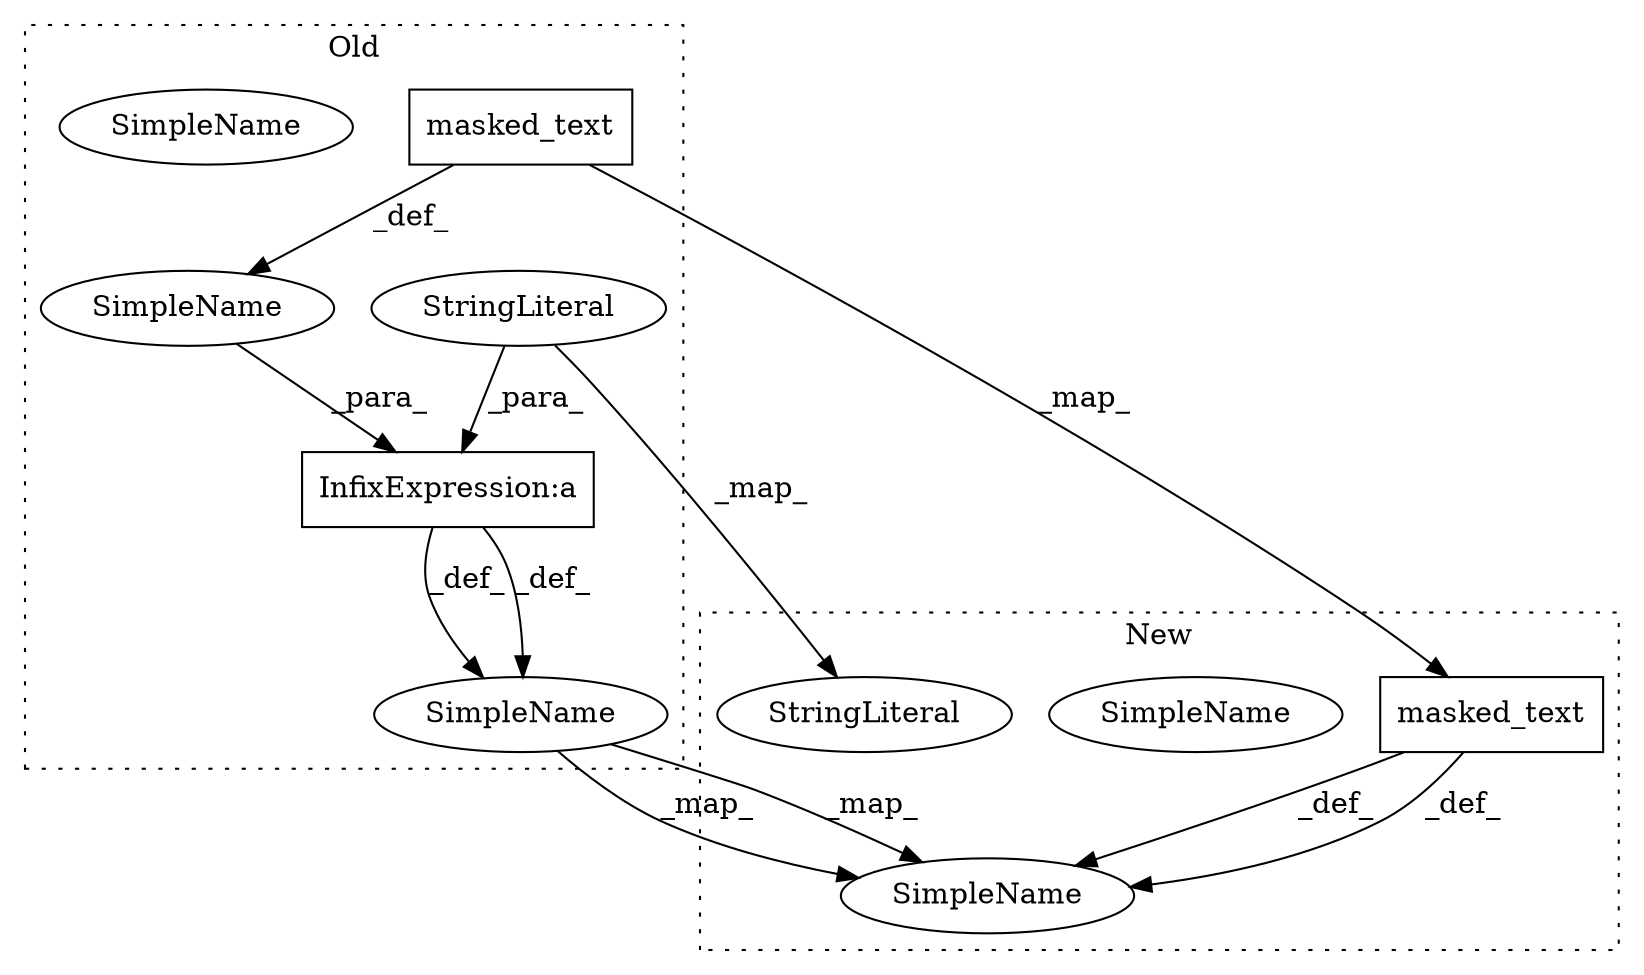 digraph G {
subgraph cluster0 {
1 [label="masked_text" a="32" s="12526,12547" l="12,1" shape="box"];
3 [label="SimpleName" a="42" s="12463" l="12" shape="ellipse"];
6 [label="SimpleName" a="42" s="12463" l="12" shape="ellipse"];
7 [label="SimpleName" a="42" s="" l="" shape="ellipse"];
8 [label="InfixExpression:a" a="27" s="12516" l="3" shape="box"];
9 [label="StringLiteral" a="45" s="12502" l="14" shape="ellipse"];
label = "Old";
style="dotted";
}
subgraph cluster1 {
2 [label="masked_text" a="32" s="12518,12539" l="12,1" shape="box"];
4 [label="SimpleName" a="42" s="12456" l="12" shape="ellipse"];
5 [label="SimpleName" a="42" s="12456" l="12" shape="ellipse"];
10 [label="StringLiteral" a="45" s="12495" l="15" shape="ellipse"];
label = "New";
style="dotted";
}
1 -> 2 [label="_map_"];
1 -> 7 [label="_def_"];
2 -> 5 [label="_def_"];
2 -> 5 [label="_def_"];
6 -> 5 [label="_map_"];
6 -> 5 [label="_map_"];
7 -> 8 [label="_para_"];
8 -> 6 [label="_def_"];
8 -> 6 [label="_def_"];
9 -> 8 [label="_para_"];
9 -> 10 [label="_map_"];
}